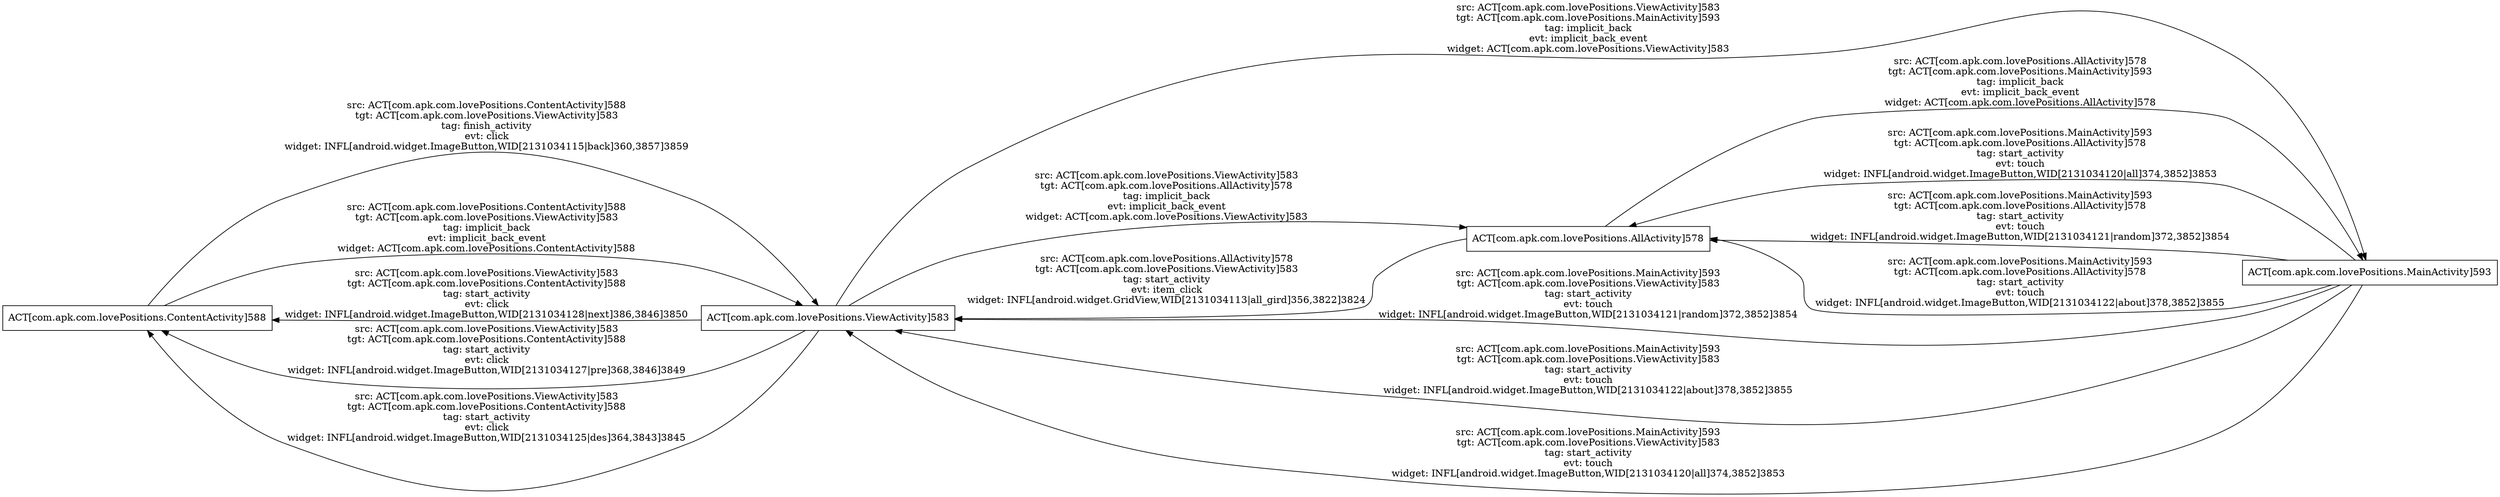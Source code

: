 digraph G {
 rankdir=LR;
 node[shape=box];
 n3 [label="ACT[com.apk.com.lovePositions.ContentActivity]588"];
 n2 [label="ACT[com.apk.com.lovePositions.ViewActivity]583"];
 n4 [label="ACT[com.apk.com.lovePositions.MainActivity]593"];
 n1 [label="ACT[com.apk.com.lovePositions.AllActivity]578"];
 n1 -> n4 [label="src: ACT[com.apk.com.lovePositions.AllActivity]578\ntgt: ACT[com.apk.com.lovePositions.MainActivity]593\ntag: implicit_back\nevt: implicit_back_event\nwidget: ACT[com.apk.com.lovePositions.AllActivity]578\n"];
 n1 -> n2 [label="src: ACT[com.apk.com.lovePositions.AllActivity]578\ntgt: ACT[com.apk.com.lovePositions.ViewActivity]583\ntag: start_activity\nevt: item_click\nwidget: INFL[android.widget.GridView,WID[2131034113|all_gird]356,3822]3824\n"];
 n3 -> n2 [label="src: ACT[com.apk.com.lovePositions.ContentActivity]588\ntgt: ACT[com.apk.com.lovePositions.ViewActivity]583\ntag: finish_activity\nevt: click\nwidget: INFL[android.widget.ImageButton,WID[2131034115|back]360,3857]3859\n"];
 n3 -> n2 [label="src: ACT[com.apk.com.lovePositions.ContentActivity]588\ntgt: ACT[com.apk.com.lovePositions.ViewActivity]583\ntag: implicit_back\nevt: implicit_back_event\nwidget: ACT[com.apk.com.lovePositions.ContentActivity]588\n"];
 n4 -> n1 [label="src: ACT[com.apk.com.lovePositions.MainActivity]593\ntgt: ACT[com.apk.com.lovePositions.AllActivity]578\ntag: start_activity\nevt: touch\nwidget: INFL[android.widget.ImageButton,WID[2131034120|all]374,3852]3853\n"];
 n4 -> n1 [label="src: ACT[com.apk.com.lovePositions.MainActivity]593\ntgt: ACT[com.apk.com.lovePositions.AllActivity]578\ntag: start_activity\nevt: touch\nwidget: INFL[android.widget.ImageButton,WID[2131034121|random]372,3852]3854\n"];
 n4 -> n1 [label="src: ACT[com.apk.com.lovePositions.MainActivity]593\ntgt: ACT[com.apk.com.lovePositions.AllActivity]578\ntag: start_activity\nevt: touch\nwidget: INFL[android.widget.ImageButton,WID[2131034122|about]378,3852]3855\n"];
 n4 -> n2 [label="src: ACT[com.apk.com.lovePositions.MainActivity]593\ntgt: ACT[com.apk.com.lovePositions.ViewActivity]583\ntag: start_activity\nevt: touch\nwidget: INFL[android.widget.ImageButton,WID[2131034121|random]372,3852]3854\n"];
 n4 -> n2 [label="src: ACT[com.apk.com.lovePositions.MainActivity]593\ntgt: ACT[com.apk.com.lovePositions.ViewActivity]583\ntag: start_activity\nevt: touch\nwidget: INFL[android.widget.ImageButton,WID[2131034122|about]378,3852]3855\n"];
 n4 -> n2 [label="src: ACT[com.apk.com.lovePositions.MainActivity]593\ntgt: ACT[com.apk.com.lovePositions.ViewActivity]583\ntag: start_activity\nevt: touch\nwidget: INFL[android.widget.ImageButton,WID[2131034120|all]374,3852]3853\n"];
 n2 -> n1 [label="src: ACT[com.apk.com.lovePositions.ViewActivity]583\ntgt: ACT[com.apk.com.lovePositions.AllActivity]578\ntag: implicit_back\nevt: implicit_back_event\nwidget: ACT[com.apk.com.lovePositions.ViewActivity]583\n"];
 n2 -> n4 [label="src: ACT[com.apk.com.lovePositions.ViewActivity]583\ntgt: ACT[com.apk.com.lovePositions.MainActivity]593\ntag: implicit_back\nevt: implicit_back_event\nwidget: ACT[com.apk.com.lovePositions.ViewActivity]583\n"];
 n2 -> n3 [label="src: ACT[com.apk.com.lovePositions.ViewActivity]583\ntgt: ACT[com.apk.com.lovePositions.ContentActivity]588\ntag: start_activity\nevt: click\nwidget: INFL[android.widget.ImageButton,WID[2131034128|next]386,3846]3850\n"];
 n2 -> n3 [label="src: ACT[com.apk.com.lovePositions.ViewActivity]583\ntgt: ACT[com.apk.com.lovePositions.ContentActivity]588\ntag: start_activity\nevt: click\nwidget: INFL[android.widget.ImageButton,WID[2131034127|pre]368,3846]3849\n"];
 n2 -> n3 [label="src: ACT[com.apk.com.lovePositions.ViewActivity]583\ntgt: ACT[com.apk.com.lovePositions.ContentActivity]588\ntag: start_activity\nevt: click\nwidget: INFL[android.widget.ImageButton,WID[2131034125|des]364,3843]3845\n"];
}